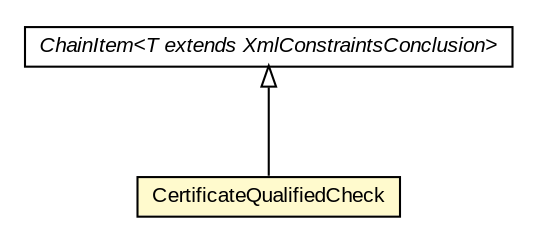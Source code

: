 #!/usr/local/bin/dot
#
# Class diagram 
# Generated by UMLGraph version R5_6-24-gf6e263 (http://www.umlgraph.org/)
#

digraph G {
	edge [fontname="arial",fontsize=10,labelfontname="arial",labelfontsize=10];
	node [fontname="arial",fontsize=10,shape=plaintext];
	nodesep=0.25;
	ranksep=0.5;
	// eu.europa.esig.dss.validation.process.ChainItem<T extends eu.europa.esig.dss.jaxb.detailedreport.XmlConstraintsConclusion>
	c235060 [label=<<table title="eu.europa.esig.dss.validation.process.ChainItem" border="0" cellborder="1" cellspacing="0" cellpadding="2" port="p" href="../../../../ChainItem.html">
		<tr><td><table border="0" cellspacing="0" cellpadding="1">
<tr><td align="center" balign="center"><font face="arial italic"> ChainItem&lt;T extends XmlConstraintsConclusion&gt; </font></td></tr>
		</table></td></tr>
		</table>>, URL="../../../../ChainItem.html", fontname="arial", fontcolor="black", fontsize=10.0];
	// eu.europa.esig.dss.validation.process.bbb.xcv.sub.checks.CertificateQualifiedCheck
	c235134 [label=<<table title="eu.europa.esig.dss.validation.process.bbb.xcv.sub.checks.CertificateQualifiedCheck" border="0" cellborder="1" cellspacing="0" cellpadding="2" port="p" bgcolor="lemonChiffon" href="./CertificateQualifiedCheck.html">
		<tr><td><table border="0" cellspacing="0" cellpadding="1">
<tr><td align="center" balign="center"> CertificateQualifiedCheck </td></tr>
		</table></td></tr>
		</table>>, URL="./CertificateQualifiedCheck.html", fontname="arial", fontcolor="black", fontsize=10.0];
	//eu.europa.esig.dss.validation.process.bbb.xcv.sub.checks.CertificateQualifiedCheck extends eu.europa.esig.dss.validation.process.ChainItem<eu.europa.esig.dss.jaxb.detailedreport.XmlSubXCV>
	c235060:p -> c235134:p [dir=back,arrowtail=empty];
}

